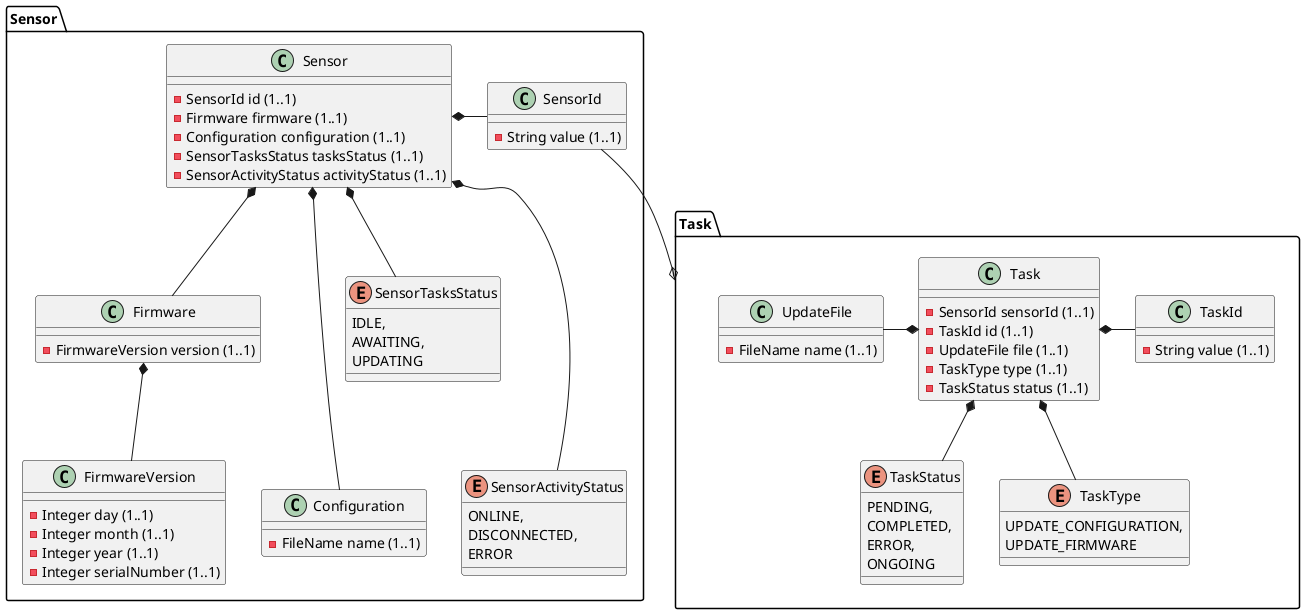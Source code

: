 @startuml

package Sensor {
    class Sensor {
      -SensorId id (1..1)
      -Firmware firmware (1..1)
      -Configuration configuration (1..1)
      -SensorTasksStatus tasksStatus (1..1)
      -SensorActivityStatus activityStatus (1..1)
    }

    class SensorId {
      -String value (1..1)
    }

    class Firmware {
      -FirmwareVersion version (1..1)
    }

    class FirmwareVersion {
      -Integer day (1..1)
      -Integer month (1..1)
      -Integer year (1..1)
      -Integer serialNumber (1..1)
    }

    class Configuration {
      -FileName name (1..1)
    }

    enum SensorTasksStatus {
      IDLE,
      AWAITING,
      UPDATING
    }

    enum SensorActivityStatus {
      ONLINE,
      DISCONNECTED,
      ERROR
    }

    Sensor *-left- SensorId
    Sensor *-down- Firmware
    Sensor *-down-- Configuration
    Sensor *-down- SensorTasksStatus
    Sensor *-down-- SensorActivityStatus
    Firmware *-down- FirmwareVersion
}

package Task {
    class Task {
      -SensorId sensorId (1..1)
      -TaskId id (1..1)
      -UpdateFile file (1..1)
      -TaskType type (1..1)
      -TaskStatus status (1..1)
    }

    class TaskId {
      -String value (1..1)
    }

    class UpdateFile {
      -FileName name (1..1)
    }

    enum TaskType {
      UPDATE_CONFIGURATION,
      UPDATE_FIRMWARE
    }

    enum TaskStatus {
      PENDING,
      COMPLETED,
      ERROR,
      ONGOING
    }

    Task *-right- TaskId
    Task *-left- UpdateFile
    Task *-down- TaskType
    Task *-down- TaskStatus
}

Task o-up- SensorId



@enduml